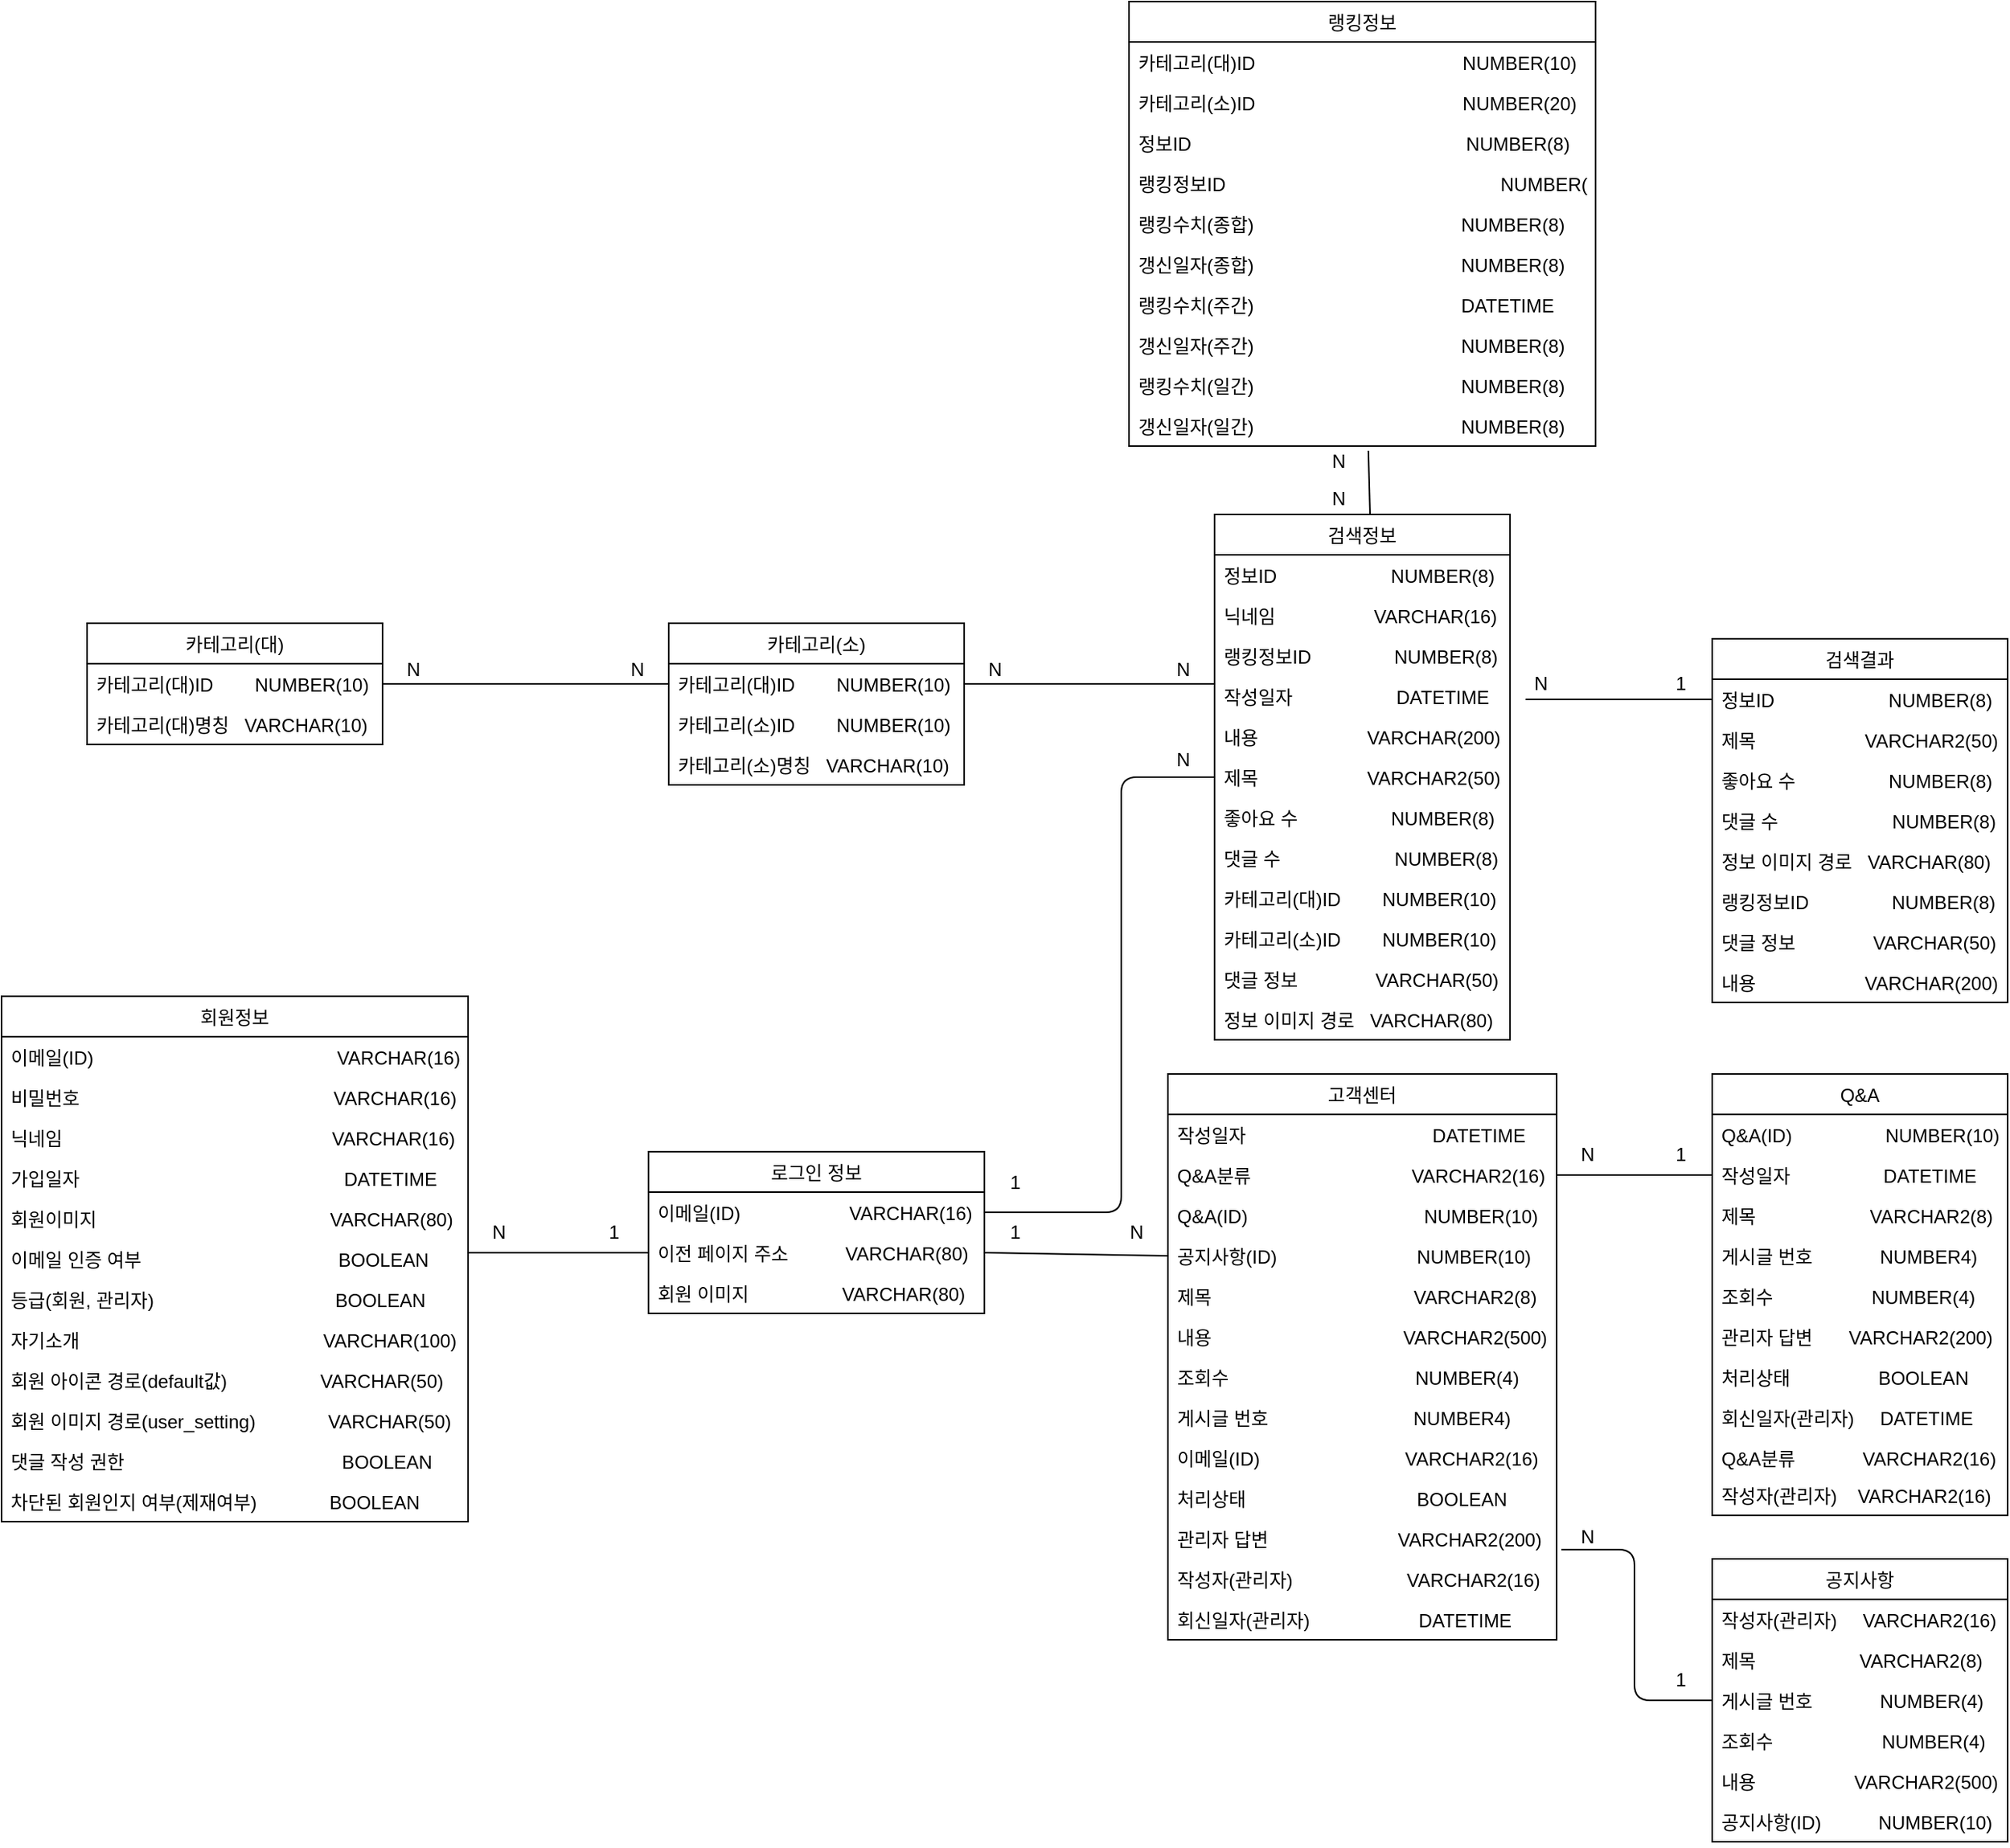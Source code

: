 <mxfile version="14.7.7" type="device"><diagram id="PQbK4DH7itgxqiXtp-dH" name="Page-1"><mxGraphModel dx="2031" dy="2475" grid="1" gridSize="10" guides="1" tooltips="1" connect="1" arrows="1" fold="1" page="1" pageScale="1" pageWidth="827" pageHeight="1169" math="0" shadow="0"><root><mxCell id="0"/><mxCell id="1" parent="0"/><mxCell id="UbPQYjX3_kifhTvQnDfC-2" value="검색정보" style="swimlane;fontStyle=0;childLayout=stackLayout;horizontal=1;startSize=26;horizontalStack=0;resizeParent=1;resizeParentMax=0;resizeLast=0;collapsible=1;marginBottom=0;" parent="1" vertex="1"><mxGeometry x="820" y="90" width="190" height="338" as="geometry"/></mxCell><mxCell id="UbPQYjX3_kifhTvQnDfC-3" value="정보ID                      NUMBER(8)" style="text;strokeColor=none;fillColor=none;align=left;verticalAlign=top;spacingLeft=4;spacingRight=4;overflow=hidden;rotatable=0;points=[[0,0.5],[1,0.5]];portConstraint=eastwest;" parent="UbPQYjX3_kifhTvQnDfC-2" vertex="1"><mxGeometry y="26" width="190" height="26" as="geometry"/></mxCell><mxCell id="UbPQYjX3_kifhTvQnDfC-4" value="닉네임                   VARCHAR(16)" style="text;strokeColor=none;fillColor=none;align=left;verticalAlign=top;spacingLeft=4;spacingRight=4;overflow=hidden;rotatable=0;points=[[0,0.5],[1,0.5]];portConstraint=eastwest;" parent="UbPQYjX3_kifhTvQnDfC-2" vertex="1"><mxGeometry y="52" width="190" height="26" as="geometry"/></mxCell><mxCell id="mpSEvf6EdbgNFFKLdsgd-91" value="랭킹정보ID                NUMBER(8)" style="text;strokeColor=none;fillColor=none;align=left;verticalAlign=top;spacingLeft=4;spacingRight=4;overflow=hidden;rotatable=0;points=[[0,0.5],[1,0.5]];portConstraint=eastwest;" vertex="1" parent="UbPQYjX3_kifhTvQnDfC-2"><mxGeometry y="78" width="190" height="26" as="geometry"/></mxCell><mxCell id="NgHC5cPxi4IWqnpb2yga-1" value="작성일자                    DATETIME" style="text;strokeColor=none;fillColor=none;align=left;verticalAlign=top;spacingLeft=4;spacingRight=4;overflow=hidden;rotatable=0;points=[[0,0.5],[1,0.5]];portConstraint=eastwest;" parent="UbPQYjX3_kifhTvQnDfC-2" vertex="1"><mxGeometry y="104" width="190" height="26" as="geometry"/></mxCell><mxCell id="UbPQYjX3_kifhTvQnDfC-5" value="내용                     VARCHAR(200)" style="text;strokeColor=none;fillColor=none;align=left;verticalAlign=top;spacingLeft=4;spacingRight=4;overflow=hidden;rotatable=0;points=[[0,0.5],[1,0.5]];portConstraint=eastwest;" parent="UbPQYjX3_kifhTvQnDfC-2" vertex="1"><mxGeometry y="130" width="190" height="26" as="geometry"/></mxCell><mxCell id="mpSEvf6EdbgNFFKLdsgd-64" value="제목                     VARCHAR2(50)" style="text;strokeColor=none;fillColor=none;align=left;verticalAlign=top;spacingLeft=4;spacingRight=4;overflow=hidden;rotatable=0;points=[[0,0.5],[1,0.5]];portConstraint=eastwest;" vertex="1" parent="UbPQYjX3_kifhTvQnDfC-2"><mxGeometry y="156" width="190" height="26" as="geometry"/></mxCell><mxCell id="NgHC5cPxi4IWqnpb2yga-3" value="좋아요 수                  NUMBER(8)" style="text;strokeColor=none;fillColor=none;align=left;verticalAlign=top;spacingLeft=4;spacingRight=4;overflow=hidden;rotatable=0;points=[[0,0.5],[1,0.5]];portConstraint=eastwest;" parent="UbPQYjX3_kifhTvQnDfC-2" vertex="1"><mxGeometry y="182" width="190" height="26" as="geometry"/></mxCell><mxCell id="NgHC5cPxi4IWqnpb2yga-6" value="댓글 수                      NUMBER(8)" style="text;strokeColor=none;fillColor=none;align=left;verticalAlign=top;spacingLeft=4;spacingRight=4;overflow=hidden;rotatable=0;points=[[0,0.5],[1,0.5]];portConstraint=eastwest;" parent="UbPQYjX3_kifhTvQnDfC-2" vertex="1"><mxGeometry y="208" width="190" height="26" as="geometry"/></mxCell><mxCell id="NgHC5cPxi4IWqnpb2yga-31" value="카테고리(대)ID        NUMBER(10)" style="text;strokeColor=none;fillColor=none;align=left;verticalAlign=top;spacingLeft=4;spacingRight=4;overflow=hidden;rotatable=0;points=[[0,0.5],[1,0.5]];portConstraint=eastwest;" parent="UbPQYjX3_kifhTvQnDfC-2" vertex="1"><mxGeometry y="234" width="190" height="26" as="geometry"/></mxCell><mxCell id="NgHC5cPxi4IWqnpb2yga-32" value="카테고리(소)ID        NUMBER(10)" style="text;strokeColor=none;fillColor=none;align=left;verticalAlign=top;spacingLeft=4;spacingRight=4;overflow=hidden;rotatable=0;points=[[0,0.5],[1,0.5]];portConstraint=eastwest;" parent="UbPQYjX3_kifhTvQnDfC-2" vertex="1"><mxGeometry y="260" width="190" height="26" as="geometry"/></mxCell><mxCell id="NgHC5cPxi4IWqnpb2yga-65" value="댓글 정보               VARCHAR(50)" style="text;strokeColor=none;fillColor=none;align=left;verticalAlign=top;spacingLeft=4;spacingRight=4;overflow=hidden;rotatable=0;points=[[0,0.5],[1,0.5]];portConstraint=eastwest;" parent="UbPQYjX3_kifhTvQnDfC-2" vertex="1"><mxGeometry y="286" width="190" height="26" as="geometry"/></mxCell><mxCell id="NgHC5cPxi4IWqnpb2yga-2" value="정보 이미지 경로   VARCHAR(80)" style="text;strokeColor=none;fillColor=none;align=left;verticalAlign=top;spacingLeft=4;spacingRight=4;overflow=hidden;rotatable=0;points=[[0,0.5],[1,0.5]];portConstraint=eastwest;" parent="UbPQYjX3_kifhTvQnDfC-2" vertex="1"><mxGeometry y="312" width="190" height="26" as="geometry"/></mxCell><mxCell id="UbPQYjX3_kifhTvQnDfC-6" value="회원정보" style="swimlane;fontStyle=0;childLayout=stackLayout;horizontal=1;startSize=26;horizontalStack=0;resizeParent=1;resizeParentMax=0;resizeLast=0;collapsible=1;marginBottom=0;" parent="1" vertex="1"><mxGeometry x="40" y="400" width="300" height="338" as="geometry"/></mxCell><mxCell id="UbPQYjX3_kifhTvQnDfC-7" value="이메일(ID)                                               VARCHAR(16)" style="text;strokeColor=none;fillColor=none;align=left;verticalAlign=top;spacingLeft=4;spacingRight=4;overflow=hidden;rotatable=0;points=[[0,0.5],[1,0.5]];portConstraint=eastwest;" parent="UbPQYjX3_kifhTvQnDfC-6" vertex="1"><mxGeometry y="26" width="300" height="26" as="geometry"/></mxCell><mxCell id="UbPQYjX3_kifhTvQnDfC-8" value="비밀번호                                                 VARCHAR(16)" style="text;strokeColor=none;fillColor=none;align=left;verticalAlign=top;spacingLeft=4;spacingRight=4;overflow=hidden;rotatable=0;points=[[0,0.5],[1,0.5]];portConstraint=eastwest;" parent="UbPQYjX3_kifhTvQnDfC-6" vertex="1"><mxGeometry y="52" width="300" height="26" as="geometry"/></mxCell><mxCell id="NgHC5cPxi4IWqnpb2yga-5" value="닉네임                                                    VARCHAR(16)" style="text;strokeColor=none;fillColor=none;align=left;verticalAlign=top;spacingLeft=4;spacingRight=4;overflow=hidden;rotatable=0;points=[[0,0.5],[1,0.5]];portConstraint=eastwest;" parent="UbPQYjX3_kifhTvQnDfC-6" vertex="1"><mxGeometry y="78" width="300" height="26" as="geometry"/></mxCell><mxCell id="UbPQYjX3_kifhTvQnDfC-9" value="가입일자                                                   DATETIME" style="text;strokeColor=none;fillColor=none;align=left;verticalAlign=top;spacingLeft=4;spacingRight=4;overflow=hidden;rotatable=0;points=[[0,0.5],[1,0.5]];portConstraint=eastwest;" parent="UbPQYjX3_kifhTvQnDfC-6" vertex="1"><mxGeometry y="104" width="300" height="26" as="geometry"/></mxCell><mxCell id="NgHC5cPxi4IWqnpb2yga-67" value="회원이미지                                             VARCHAR(80)" style="text;strokeColor=none;fillColor=none;align=left;verticalAlign=top;spacingLeft=4;spacingRight=4;overflow=hidden;rotatable=0;points=[[0,0.5],[1,0.5]];portConstraint=eastwest;" parent="UbPQYjX3_kifhTvQnDfC-6" vertex="1"><mxGeometry y="130" width="300" height="26" as="geometry"/></mxCell><mxCell id="UbPQYjX3_kifhTvQnDfC-15" value="이메일 인증 여부                                      BOOLEAN" style="text;strokeColor=none;fillColor=none;align=left;verticalAlign=top;spacingLeft=4;spacingRight=4;overflow=hidden;rotatable=0;points=[[0,0.5],[1,0.5]];portConstraint=eastwest;" parent="UbPQYjX3_kifhTvQnDfC-6" vertex="1"><mxGeometry y="156" width="300" height="26" as="geometry"/></mxCell><mxCell id="UbPQYjX3_kifhTvQnDfC-16" value="등급(회원, 관리자)                                   BOOLEAN" style="text;strokeColor=none;fillColor=none;align=left;verticalAlign=top;spacingLeft=4;spacingRight=4;overflow=hidden;rotatable=0;points=[[0,0.5],[1,0.5]];portConstraint=eastwest;" parent="UbPQYjX3_kifhTvQnDfC-6" vertex="1"><mxGeometry y="182" width="300" height="26" as="geometry"/></mxCell><mxCell id="UbPQYjX3_kifhTvQnDfC-17" value="자기소개                                               VARCHAR(100)" style="text;strokeColor=none;fillColor=none;align=left;verticalAlign=top;spacingLeft=4;spacingRight=4;overflow=hidden;rotatable=0;points=[[0,0.5],[1,0.5]];portConstraint=eastwest;" parent="UbPQYjX3_kifhTvQnDfC-6" vertex="1"><mxGeometry y="208" width="300" height="26" as="geometry"/></mxCell><mxCell id="UbPQYjX3_kifhTvQnDfC-18" value="회원 아이콘 경로(default값)                  VARCHAR(50)" style="text;strokeColor=none;fillColor=none;align=left;verticalAlign=top;spacingLeft=4;spacingRight=4;overflow=hidden;rotatable=0;points=[[0,0.5],[1,0.5]];portConstraint=eastwest;" parent="UbPQYjX3_kifhTvQnDfC-6" vertex="1"><mxGeometry y="234" width="300" height="26" as="geometry"/></mxCell><mxCell id="UbPQYjX3_kifhTvQnDfC-19" value="회원 이미지 경로(user_setting)              VARCHAR(50)" style="text;strokeColor=none;fillColor=none;align=left;verticalAlign=top;spacingLeft=4;spacingRight=4;overflow=hidden;rotatable=0;points=[[0,0.5],[1,0.5]];portConstraint=eastwest;" parent="UbPQYjX3_kifhTvQnDfC-6" vertex="1"><mxGeometry y="260" width="300" height="26" as="geometry"/></mxCell><mxCell id="UbPQYjX3_kifhTvQnDfC-20" value="댓글 작성 권한                                          BOOLEAN" style="text;strokeColor=none;fillColor=none;align=left;verticalAlign=top;spacingLeft=4;spacingRight=4;overflow=hidden;rotatable=0;points=[[0,0.5],[1,0.5]];portConstraint=eastwest;" parent="UbPQYjX3_kifhTvQnDfC-6" vertex="1"><mxGeometry y="286" width="300" height="26" as="geometry"/></mxCell><mxCell id="UbPQYjX3_kifhTvQnDfC-14" value="차단된 회원인지 여부(제재여부)              BOOLEAN" style="text;strokeColor=none;fillColor=none;align=left;verticalAlign=top;spacingLeft=4;spacingRight=4;overflow=hidden;rotatable=0;points=[[0,0.5],[1,0.5]];portConstraint=eastwest;" parent="UbPQYjX3_kifhTvQnDfC-6" vertex="1"><mxGeometry y="312" width="300" height="26" as="geometry"/></mxCell><mxCell id="NgHC5cPxi4IWqnpb2yga-7" value="로그인 정보" style="swimlane;fontStyle=0;childLayout=stackLayout;horizontal=1;startSize=26;horizontalStack=0;resizeParent=1;resizeParentMax=0;resizeLast=0;collapsible=1;marginBottom=0;" parent="1" vertex="1"><mxGeometry x="456" y="500" width="216" height="104" as="geometry"/></mxCell><mxCell id="NgHC5cPxi4IWqnpb2yga-8" value="이메일(ID)                     VARCHAR(16)" style="text;strokeColor=none;fillColor=none;align=left;verticalAlign=top;spacingLeft=4;spacingRight=4;overflow=hidden;rotatable=0;points=[[0,0.5],[1,0.5]];portConstraint=eastwest;" parent="NgHC5cPxi4IWqnpb2yga-7" vertex="1"><mxGeometry y="26" width="216" height="26" as="geometry"/></mxCell><mxCell id="NgHC5cPxi4IWqnpb2yga-66" value="이전 페이지 주소           VARCHAR(80)" style="text;strokeColor=none;fillColor=none;align=left;verticalAlign=top;spacingLeft=4;spacingRight=4;overflow=hidden;rotatable=0;points=[[0,0.5],[1,0.5]];portConstraint=eastwest;" parent="NgHC5cPxi4IWqnpb2yga-7" vertex="1"><mxGeometry y="52" width="216" height="26" as="geometry"/></mxCell><mxCell id="NgHC5cPxi4IWqnpb2yga-18" value="회원 이미지                  VARCHAR(80)" style="text;strokeColor=none;fillColor=none;align=left;verticalAlign=top;spacingLeft=4;spacingRight=4;overflow=hidden;rotatable=0;points=[[0,0.5],[1,0.5]];portConstraint=eastwest;" parent="NgHC5cPxi4IWqnpb2yga-7" vertex="1"><mxGeometry y="78" width="216" height="26" as="geometry"/></mxCell><mxCell id="NgHC5cPxi4IWqnpb2yga-19" value="고객센터" style="swimlane;fontStyle=0;childLayout=stackLayout;horizontal=1;startSize=26;horizontalStack=0;resizeParent=1;resizeParentMax=0;resizeLast=0;collapsible=1;marginBottom=0;" parent="1" vertex="1"><mxGeometry x="790" y="450" width="250" height="364" as="geometry"/></mxCell><mxCell id="NgHC5cPxi4IWqnpb2yga-20" value="작성일자                                    DATETIME" style="text;strokeColor=none;fillColor=none;align=left;verticalAlign=top;spacingLeft=4;spacingRight=4;overflow=hidden;rotatable=0;points=[[0,0.5],[1,0.5]];portConstraint=eastwest;" parent="NgHC5cPxi4IWqnpb2yga-19" vertex="1"><mxGeometry y="26" width="250" height="26" as="geometry"/></mxCell><mxCell id="mpSEvf6EdbgNFFKLdsgd-1" value="Q&amp;A분류                               VARCHAR2(16)" style="text;strokeColor=none;fillColor=none;align=left;verticalAlign=top;spacingLeft=4;spacingRight=4;overflow=hidden;rotatable=0;points=[[0,0.5],[1,0.5]];portConstraint=eastwest;" vertex="1" parent="NgHC5cPxi4IWqnpb2yga-19"><mxGeometry y="52" width="250" height="26" as="geometry"/></mxCell><mxCell id="mpSEvf6EdbgNFFKLdsgd-71" value="Q&amp;A(ID)                                  NUMBER(10)" style="text;strokeColor=none;fillColor=none;align=left;verticalAlign=top;spacingLeft=4;spacingRight=4;overflow=hidden;rotatable=0;points=[[0,0.5],[1,0.5]];portConstraint=eastwest;" vertex="1" parent="NgHC5cPxi4IWqnpb2yga-19"><mxGeometry y="78" width="250" height="26" as="geometry"/></mxCell><mxCell id="mpSEvf6EdbgNFFKLdsgd-72" value="공지사항(ID)                           NUMBER(10)" style="text;strokeColor=none;fillColor=none;align=left;verticalAlign=top;spacingLeft=4;spacingRight=4;overflow=hidden;rotatable=0;points=[[0,0.5],[1,0.5]];portConstraint=eastwest;" vertex="1" parent="NgHC5cPxi4IWqnpb2yga-19"><mxGeometry y="104" width="250" height="26" as="geometry"/></mxCell><mxCell id="mpSEvf6EdbgNFFKLdsgd-3" value="제목                                       VARCHAR2(8)" style="text;strokeColor=none;fillColor=none;align=left;verticalAlign=top;spacingLeft=4;spacingRight=4;overflow=hidden;rotatable=0;points=[[0,0.5],[1,0.5]];portConstraint=eastwest;" vertex="1" parent="NgHC5cPxi4IWqnpb2yga-19"><mxGeometry y="130" width="250" height="26" as="geometry"/></mxCell><mxCell id="mpSEvf6EdbgNFFKLdsgd-4" value="내용                                     VARCHAR2(500)" style="text;strokeColor=none;fillColor=none;align=left;verticalAlign=top;spacingLeft=4;spacingRight=4;overflow=hidden;rotatable=0;points=[[0,0.5],[1,0.5]];portConstraint=eastwest;" vertex="1" parent="NgHC5cPxi4IWqnpb2yga-19"><mxGeometry y="156" width="250" height="26" as="geometry"/></mxCell><mxCell id="mpSEvf6EdbgNFFKLdsgd-2" value="조회수                                    NUMBER(4)" style="text;strokeColor=none;fillColor=none;align=left;verticalAlign=top;spacingLeft=4;spacingRight=4;overflow=hidden;rotatable=0;points=[[0,0.5],[1,0.5]];portConstraint=eastwest;" vertex="1" parent="NgHC5cPxi4IWqnpb2yga-19"><mxGeometry y="182" width="250" height="26" as="geometry"/></mxCell><mxCell id="mpSEvf6EdbgNFFKLdsgd-5" value="게시글 번호                            NUMBER4)" style="text;strokeColor=none;fillColor=none;align=left;verticalAlign=top;spacingLeft=4;spacingRight=4;overflow=hidden;rotatable=0;points=[[0,0.5],[1,0.5]];portConstraint=eastwest;" vertex="1" parent="NgHC5cPxi4IWqnpb2yga-19"><mxGeometry y="208" width="250" height="26" as="geometry"/></mxCell><mxCell id="mpSEvf6EdbgNFFKLdsgd-7" value="이메일(ID)                            VARCHAR2(16)" style="text;strokeColor=none;fillColor=none;align=left;verticalAlign=top;spacingLeft=4;spacingRight=4;overflow=hidden;rotatable=0;points=[[0,0.5],[1,0.5]];portConstraint=eastwest;" vertex="1" parent="NgHC5cPxi4IWqnpb2yga-19"><mxGeometry y="234" width="250" height="26" as="geometry"/></mxCell><mxCell id="mpSEvf6EdbgNFFKLdsgd-6" value="처리상태                                 BOOLEAN" style="text;strokeColor=none;fillColor=none;align=left;verticalAlign=top;spacingLeft=4;spacingRight=4;overflow=hidden;rotatable=0;points=[[0,0.5],[1,0.5]];portConstraint=eastwest;" vertex="1" parent="NgHC5cPxi4IWqnpb2yga-19"><mxGeometry y="260" width="250" height="26" as="geometry"/></mxCell><mxCell id="mpSEvf6EdbgNFFKLdsgd-8" value="관리자 답변                         VARCHAR2(200)" style="text;strokeColor=none;fillColor=none;align=left;verticalAlign=top;spacingLeft=4;spacingRight=4;overflow=hidden;rotatable=0;points=[[0,0.5],[1,0.5]];portConstraint=eastwest;" vertex="1" parent="NgHC5cPxi4IWqnpb2yga-19"><mxGeometry y="286" width="250" height="26" as="geometry"/></mxCell><mxCell id="mpSEvf6EdbgNFFKLdsgd-9" value="작성자(관리자)                      VARCHAR2(16)" style="text;strokeColor=none;fillColor=none;align=left;verticalAlign=top;spacingLeft=4;spacingRight=4;overflow=hidden;rotatable=0;points=[[0,0.5],[1,0.5]];portConstraint=eastwest;" vertex="1" parent="NgHC5cPxi4IWqnpb2yga-19"><mxGeometry y="312" width="250" height="26" as="geometry"/></mxCell><mxCell id="mpSEvf6EdbgNFFKLdsgd-10" value="회신일자(관리자)                     DATETIME" style="text;strokeColor=none;fillColor=none;align=left;verticalAlign=top;spacingLeft=4;spacingRight=4;overflow=hidden;rotatable=0;points=[[0,0.5],[1,0.5]];portConstraint=eastwest;" vertex="1" parent="NgHC5cPxi4IWqnpb2yga-19"><mxGeometry y="338" width="250" height="26" as="geometry"/></mxCell><mxCell id="NgHC5cPxi4IWqnpb2yga-33" value="카테고리(대)" style="swimlane;fontStyle=0;childLayout=stackLayout;horizontal=1;startSize=26;horizontalStack=0;resizeParent=1;resizeParentMax=0;resizeLast=0;collapsible=1;marginBottom=0;" parent="1" vertex="1"><mxGeometry x="95" y="160" width="190" height="78" as="geometry"/></mxCell><mxCell id="NgHC5cPxi4IWqnpb2yga-34" value="카테고리(대)ID        NUMBER(10)" style="text;strokeColor=none;fillColor=none;align=left;verticalAlign=top;spacingLeft=4;spacingRight=4;overflow=hidden;rotatable=0;points=[[0,0.5],[1,0.5]];portConstraint=eastwest;" parent="NgHC5cPxi4IWqnpb2yga-33" vertex="1"><mxGeometry y="26" width="190" height="26" as="geometry"/></mxCell><mxCell id="NgHC5cPxi4IWqnpb2yga-37" value="카테고리(대)명칭   VARCHAR(10)" style="text;strokeColor=none;fillColor=none;align=left;verticalAlign=top;spacingLeft=4;spacingRight=4;overflow=hidden;rotatable=0;points=[[0,0.5],[1,0.5]];portConstraint=eastwest;" parent="NgHC5cPxi4IWqnpb2yga-33" vertex="1"><mxGeometry y="52" width="190" height="26" as="geometry"/></mxCell><mxCell id="NgHC5cPxi4IWqnpb2yga-43" value="카테고리(소)" style="swimlane;fontStyle=0;childLayout=stackLayout;horizontal=1;startSize=26;horizontalStack=0;resizeParent=1;resizeParentMax=0;resizeLast=0;collapsible=1;marginBottom=0;" parent="1" vertex="1"><mxGeometry x="469" y="160" width="190" height="104" as="geometry"/></mxCell><mxCell id="NgHC5cPxi4IWqnpb2yga-44" value="카테고리(대)ID        NUMBER(10)" style="text;strokeColor=none;fillColor=none;align=left;verticalAlign=top;spacingLeft=4;spacingRight=4;overflow=hidden;rotatable=0;points=[[0,0.5],[1,0.5]];portConstraint=eastwest;" parent="NgHC5cPxi4IWqnpb2yga-43" vertex="1"><mxGeometry y="26" width="190" height="26" as="geometry"/></mxCell><mxCell id="NgHC5cPxi4IWqnpb2yga-45" value="카테고리(소)ID        NUMBER(10)" style="text;strokeColor=none;fillColor=none;align=left;verticalAlign=top;spacingLeft=4;spacingRight=4;overflow=hidden;rotatable=0;points=[[0,0.5],[1,0.5]];portConstraint=eastwest;" parent="NgHC5cPxi4IWqnpb2yga-43" vertex="1"><mxGeometry y="52" width="190" height="26" as="geometry"/></mxCell><mxCell id="NgHC5cPxi4IWqnpb2yga-46" value="카테고리(소)명칭   VARCHAR(10)" style="text;strokeColor=none;fillColor=none;align=left;verticalAlign=top;spacingLeft=4;spacingRight=4;overflow=hidden;rotatable=0;points=[[0,0.5],[1,0.5]];portConstraint=eastwest;" parent="NgHC5cPxi4IWqnpb2yga-43" vertex="1"><mxGeometry y="78" width="190" height="26" as="geometry"/></mxCell><mxCell id="NgHC5cPxi4IWqnpb2yga-53" value="랭킹정보" style="swimlane;fontStyle=0;childLayout=stackLayout;horizontal=1;startSize=26;horizontalStack=0;resizeParent=1;resizeParentMax=0;resizeLast=0;collapsible=1;marginBottom=0;" parent="1" vertex="1"><mxGeometry x="765" y="-240" width="300" height="286" as="geometry"/></mxCell><mxCell id="NgHC5cPxi4IWqnpb2yga-54" value="카테고리(대)ID                                        NUMBER(10)" style="text;strokeColor=none;fillColor=none;align=left;verticalAlign=top;spacingLeft=4;spacingRight=4;overflow=hidden;rotatable=0;points=[[0,0.5],[1,0.5]];portConstraint=eastwest;" parent="NgHC5cPxi4IWqnpb2yga-53" vertex="1"><mxGeometry y="26" width="300" height="26" as="geometry"/></mxCell><mxCell id="NgHC5cPxi4IWqnpb2yga-55" value="카테고리(소)ID                                        NUMBER(20)" style="text;strokeColor=none;fillColor=none;align=left;verticalAlign=top;spacingLeft=4;spacingRight=4;overflow=hidden;rotatable=0;points=[[0,0.5],[1,0.5]];portConstraint=eastwest;" parent="NgHC5cPxi4IWqnpb2yga-53" vertex="1"><mxGeometry y="52" width="300" height="26" as="geometry"/></mxCell><mxCell id="NgHC5cPxi4IWqnpb2yga-68" value="정보ID                                                     NUMBER(8)" style="text;strokeColor=none;fillColor=none;align=left;verticalAlign=top;spacingLeft=4;spacingRight=4;overflow=hidden;rotatable=0;points=[[0,0.5],[1,0.5]];portConstraint=eastwest;" parent="NgHC5cPxi4IWqnpb2yga-53" vertex="1"><mxGeometry y="78" width="300" height="26" as="geometry"/></mxCell><mxCell id="mpSEvf6EdbgNFFKLdsgd-90" value="랭킹정보ID                                                     NUMBER(8)" style="text;strokeColor=none;fillColor=none;align=left;verticalAlign=top;spacingLeft=4;spacingRight=4;overflow=hidden;rotatable=0;points=[[0,0.5],[1,0.5]];portConstraint=eastwest;" vertex="1" parent="NgHC5cPxi4IWqnpb2yga-53"><mxGeometry y="104" width="300" height="26" as="geometry"/></mxCell><mxCell id="NgHC5cPxi4IWqnpb2yga-69" value="랭킹수치(종합)                                        NUMBER(8)" style="text;strokeColor=none;fillColor=none;align=left;verticalAlign=top;spacingLeft=4;spacingRight=4;overflow=hidden;rotatable=0;points=[[0,0.5],[1,0.5]];portConstraint=eastwest;" parent="NgHC5cPxi4IWqnpb2yga-53" vertex="1"><mxGeometry y="130" width="300" height="26" as="geometry"/></mxCell><mxCell id="NgHC5cPxi4IWqnpb2yga-70" value="갱신일자(종합)                                        NUMBER(8)" style="text;strokeColor=none;fillColor=none;align=left;verticalAlign=top;spacingLeft=4;spacingRight=4;overflow=hidden;rotatable=0;points=[[0,0.5],[1,0.5]];portConstraint=eastwest;" parent="NgHC5cPxi4IWqnpb2yga-53" vertex="1"><mxGeometry y="156" width="300" height="26" as="geometry"/></mxCell><mxCell id="NgHC5cPxi4IWqnpb2yga-71" value="랭킹수치(주간)                                        DATETIME" style="text;strokeColor=none;fillColor=none;align=left;verticalAlign=top;spacingLeft=4;spacingRight=4;overflow=hidden;rotatable=0;points=[[0,0.5],[1,0.5]];portConstraint=eastwest;" parent="NgHC5cPxi4IWqnpb2yga-53" vertex="1"><mxGeometry y="182" width="300" height="26" as="geometry"/></mxCell><mxCell id="NgHC5cPxi4IWqnpb2yga-72" value="갱신일자(주간)                                        NUMBER(8)" style="text;strokeColor=none;fillColor=none;align=left;verticalAlign=top;spacingLeft=4;spacingRight=4;overflow=hidden;rotatable=0;points=[[0,0.5],[1,0.5]];portConstraint=eastwest;" parent="NgHC5cPxi4IWqnpb2yga-53" vertex="1"><mxGeometry y="208" width="300" height="26" as="geometry"/></mxCell><mxCell id="NgHC5cPxi4IWqnpb2yga-73" value="랭킹수치(일간)                                        NUMBER(8)" style="text;strokeColor=none;fillColor=none;align=left;verticalAlign=top;spacingLeft=4;spacingRight=4;overflow=hidden;rotatable=0;points=[[0,0.5],[1,0.5]];portConstraint=eastwest;" parent="NgHC5cPxi4IWqnpb2yga-53" vertex="1"><mxGeometry y="234" width="300" height="26" as="geometry"/></mxCell><mxCell id="NgHC5cPxi4IWqnpb2yga-56" value="갱신일자(일간)                                        NUMBER(8)" style="text;strokeColor=none;fillColor=none;align=left;verticalAlign=top;spacingLeft=4;spacingRight=4;overflow=hidden;rotatable=0;points=[[0,0.5],[1,0.5]];portConstraint=eastwest;" parent="NgHC5cPxi4IWqnpb2yga-53" vertex="1"><mxGeometry y="260" width="300" height="26" as="geometry"/></mxCell><mxCell id="mpSEvf6EdbgNFFKLdsgd-21" value="" style="endArrow=none;html=1;entryX=0;entryY=0.5;entryDx=0;entryDy=0;" edge="1" parent="1" target="NgHC5cPxi4IWqnpb2yga-66"><mxGeometry width="50" height="50" relative="1" as="geometry"><mxPoint x="340" y="565" as="sourcePoint"/><mxPoint x="890" y="510" as="targetPoint"/></mxGeometry></mxCell><mxCell id="mpSEvf6EdbgNFFKLdsgd-22" value="N" style="text;html=1;strokeColor=none;fillColor=none;align=center;verticalAlign=middle;whiteSpace=wrap;rounded=0;" vertex="1" parent="1"><mxGeometry x="340" y="542" width="40" height="20" as="geometry"/></mxCell><mxCell id="mpSEvf6EdbgNFFKLdsgd-23" value="1" style="text;html=1;strokeColor=none;fillColor=none;align=center;verticalAlign=middle;whiteSpace=wrap;rounded=0;" vertex="1" parent="1"><mxGeometry x="414" y="542" width="40" height="20" as="geometry"/></mxCell><mxCell id="mpSEvf6EdbgNFFKLdsgd-24" value="" style="endArrow=none;html=1;entryX=0;entryY=0.5;entryDx=0;entryDy=0;exitX=1;exitY=0.5;exitDx=0;exitDy=0;" edge="1" parent="1" source="NgHC5cPxi4IWqnpb2yga-66" target="mpSEvf6EdbgNFFKLdsgd-72"><mxGeometry width="50" height="50" relative="1" as="geometry"><mxPoint x="350" y="575.0" as="sourcePoint"/><mxPoint x="466" y="575.0" as="targetPoint"/></mxGeometry></mxCell><mxCell id="mpSEvf6EdbgNFFKLdsgd-25" value="1" style="text;html=1;strokeColor=none;fillColor=none;align=center;verticalAlign=middle;whiteSpace=wrap;rounded=0;" vertex="1" parent="1"><mxGeometry x="672" y="542" width="40" height="20" as="geometry"/></mxCell><mxCell id="mpSEvf6EdbgNFFKLdsgd-26" value="N" style="text;html=1;strokeColor=none;fillColor=none;align=center;verticalAlign=middle;whiteSpace=wrap;rounded=0;" vertex="1" parent="1"><mxGeometry x="750" y="542" width="40" height="20" as="geometry"/></mxCell><mxCell id="mpSEvf6EdbgNFFKLdsgd-27" value="" style="endArrow=none;html=1;exitX=1;exitY=0.5;exitDx=0;exitDy=0;entryX=0;entryY=0.5;entryDx=0;entryDy=0;" edge="1" parent="1" source="NgHC5cPxi4IWqnpb2yga-8" target="mpSEvf6EdbgNFFKLdsgd-64"><mxGeometry width="50" height="50" relative="1" as="geometry"><mxPoint x="840" y="560" as="sourcePoint"/><mxPoint x="890" y="510" as="targetPoint"/><Array as="points"><mxPoint x="760" y="539"/><mxPoint x="760" y="259"/></Array></mxGeometry></mxCell><mxCell id="mpSEvf6EdbgNFFKLdsgd-28" value="1" style="text;html=1;strokeColor=none;fillColor=none;align=center;verticalAlign=middle;whiteSpace=wrap;rounded=0;" vertex="1" parent="1"><mxGeometry x="672" y="510" width="40" height="20" as="geometry"/></mxCell><mxCell id="mpSEvf6EdbgNFFKLdsgd-29" value="N" style="text;html=1;strokeColor=none;fillColor=none;align=center;verticalAlign=middle;whiteSpace=wrap;rounded=0;" vertex="1" parent="1"><mxGeometry x="780" y="238" width="40" height="20" as="geometry"/></mxCell><mxCell id="mpSEvf6EdbgNFFKLdsgd-30" value="" style="endArrow=none;html=1;entryX=0;entryY=0.5;entryDx=0;entryDy=0;exitX=1;exitY=0.5;exitDx=0;exitDy=0;" edge="1" parent="1" source="NgHC5cPxi4IWqnpb2yga-34" target="NgHC5cPxi4IWqnpb2yga-44"><mxGeometry width="50" height="50" relative="1" as="geometry"><mxPoint x="350" y="575.0" as="sourcePoint"/><mxPoint x="466" y="575.0" as="targetPoint"/></mxGeometry></mxCell><mxCell id="mpSEvf6EdbgNFFKLdsgd-31" value="" style="endArrow=none;html=1;exitX=1;exitY=0.5;exitDx=0;exitDy=0;" edge="1" parent="1" source="NgHC5cPxi4IWqnpb2yga-44"><mxGeometry width="50" height="50" relative="1" as="geometry"><mxPoint x="295" y="209.0" as="sourcePoint"/><mxPoint x="820" y="199" as="targetPoint"/></mxGeometry></mxCell><mxCell id="mpSEvf6EdbgNFFKLdsgd-32" value="N" style="text;html=1;strokeColor=none;fillColor=none;align=center;verticalAlign=middle;whiteSpace=wrap;rounded=0;" vertex="1" parent="1"><mxGeometry x="285" y="180" width="40" height="20" as="geometry"/></mxCell><mxCell id="mpSEvf6EdbgNFFKLdsgd-33" value="N" style="text;html=1;strokeColor=none;fillColor=none;align=center;verticalAlign=middle;whiteSpace=wrap;rounded=0;" vertex="1" parent="1"><mxGeometry x="429" y="180" width="40" height="20" as="geometry"/></mxCell><mxCell id="mpSEvf6EdbgNFFKLdsgd-34" value="N" style="text;html=1;strokeColor=none;fillColor=none;align=center;verticalAlign=middle;whiteSpace=wrap;rounded=0;" vertex="1" parent="1"><mxGeometry x="659" y="180" width="40" height="20" as="geometry"/></mxCell><mxCell id="mpSEvf6EdbgNFFKLdsgd-35" value="N" style="text;html=1;strokeColor=none;fillColor=none;align=center;verticalAlign=middle;whiteSpace=wrap;rounded=0;" vertex="1" parent="1"><mxGeometry x="780" y="180" width="40" height="20" as="geometry"/></mxCell><mxCell id="mpSEvf6EdbgNFFKLdsgd-39" value="" style="endArrow=none;html=1;entryX=0.513;entryY=1.115;entryDx=0;entryDy=0;entryPerimeter=0;exitX=1;exitY=1;exitDx=0;exitDy=0;" edge="1" parent="1" source="mpSEvf6EdbgNFFKLdsgd-41" target="NgHC5cPxi4IWqnpb2yga-56"><mxGeometry width="50" height="50" relative="1" as="geometry"><mxPoint x="940" y="260" as="sourcePoint"/><mxPoint x="990" y="210" as="targetPoint"/></mxGeometry></mxCell><mxCell id="mpSEvf6EdbgNFFKLdsgd-40" value="N" style="text;html=1;strokeColor=none;fillColor=none;align=center;verticalAlign=middle;whiteSpace=wrap;rounded=0;" vertex="1" parent="1"><mxGeometry x="880" y="46" width="40" height="20" as="geometry"/></mxCell><mxCell id="mpSEvf6EdbgNFFKLdsgd-41" value="N" style="text;html=1;strokeColor=none;fillColor=none;align=center;verticalAlign=middle;whiteSpace=wrap;rounded=0;" vertex="1" parent="1"><mxGeometry x="880" y="70" width="40" height="20" as="geometry"/></mxCell><mxCell id="mpSEvf6EdbgNFFKLdsgd-42" value="Q&amp;A" style="swimlane;fontStyle=0;childLayout=stackLayout;horizontal=1;startSize=26;horizontalStack=0;resizeParent=1;resizeParentMax=0;resizeLast=0;collapsible=1;marginBottom=0;" vertex="1" parent="1"><mxGeometry x="1140" y="450" width="190" height="284" as="geometry"/></mxCell><mxCell id="mpSEvf6EdbgNFFKLdsgd-73" value="Q&amp;A(ID)                  NUMBER(10)" style="text;strokeColor=none;fillColor=none;align=left;verticalAlign=top;spacingLeft=4;spacingRight=4;overflow=hidden;rotatable=0;points=[[0,0.5],[1,0.5]];portConstraint=eastwest;" vertex="1" parent="mpSEvf6EdbgNFFKLdsgd-42"><mxGeometry y="26" width="190" height="26" as="geometry"/></mxCell><mxCell id="mpSEvf6EdbgNFFKLdsgd-76" value="작성일자                  DATETIME" style="text;strokeColor=none;fillColor=none;align=left;verticalAlign=top;spacingLeft=4;spacingRight=4;overflow=hidden;rotatable=0;points=[[0,0.5],[1,0.5]];portConstraint=eastwest;" vertex="1" parent="mpSEvf6EdbgNFFKLdsgd-42"><mxGeometry y="52" width="190" height="26" as="geometry"/></mxCell><mxCell id="mpSEvf6EdbgNFFKLdsgd-77" value="제목                      VARCHAR2(8)" style="text;strokeColor=none;fillColor=none;align=left;verticalAlign=top;spacingLeft=4;spacingRight=4;overflow=hidden;rotatable=0;points=[[0,0.5],[1,0.5]];portConstraint=eastwest;" vertex="1" parent="mpSEvf6EdbgNFFKLdsgd-42"><mxGeometry y="78" width="190" height="26" as="geometry"/></mxCell><mxCell id="mpSEvf6EdbgNFFKLdsgd-78" value="게시글 번호             NUMBER4)" style="text;strokeColor=none;fillColor=none;align=left;verticalAlign=top;spacingLeft=4;spacingRight=4;overflow=hidden;rotatable=0;points=[[0,0.5],[1,0.5]];portConstraint=eastwest;" vertex="1" parent="mpSEvf6EdbgNFFKLdsgd-42"><mxGeometry y="104" width="190" height="26" as="geometry"/></mxCell><mxCell id="mpSEvf6EdbgNFFKLdsgd-79" value="조회수                   NUMBER(4)" style="text;strokeColor=none;fillColor=none;align=left;verticalAlign=top;spacingLeft=4;spacingRight=4;overflow=hidden;rotatable=0;points=[[0,0.5],[1,0.5]];portConstraint=eastwest;" vertex="1" parent="mpSEvf6EdbgNFFKLdsgd-42"><mxGeometry y="130" width="190" height="26" as="geometry"/></mxCell><mxCell id="mpSEvf6EdbgNFFKLdsgd-81" value="관리자 답변       VARCHAR2(200)" style="text;strokeColor=none;fillColor=none;align=left;verticalAlign=top;spacingLeft=4;spacingRight=4;overflow=hidden;rotatable=0;points=[[0,0.5],[1,0.5]];portConstraint=eastwest;" vertex="1" parent="mpSEvf6EdbgNFFKLdsgd-42"><mxGeometry y="156" width="190" height="26" as="geometry"/></mxCell><mxCell id="mpSEvf6EdbgNFFKLdsgd-80" value="처리상태                 BOOLEAN" style="text;strokeColor=none;fillColor=none;align=left;verticalAlign=top;spacingLeft=4;spacingRight=4;overflow=hidden;rotatable=0;points=[[0,0.5],[1,0.5]];portConstraint=eastwest;" vertex="1" parent="mpSEvf6EdbgNFFKLdsgd-42"><mxGeometry y="182" width="190" height="26" as="geometry"/></mxCell><mxCell id="mpSEvf6EdbgNFFKLdsgd-82" value="회신일자(관리자)     DATETIME" style="text;strokeColor=none;fillColor=none;align=left;verticalAlign=top;spacingLeft=4;spacingRight=4;overflow=hidden;rotatable=0;points=[[0,0.5],[1,0.5]];portConstraint=eastwest;" vertex="1" parent="mpSEvf6EdbgNFFKLdsgd-42"><mxGeometry y="208" width="190" height="26" as="geometry"/></mxCell><mxCell id="mpSEvf6EdbgNFFKLdsgd-74" value="Q&amp;A분류             VARCHAR2(16)" style="text;strokeColor=none;fillColor=none;align=left;verticalAlign=top;spacingLeft=4;spacingRight=4;overflow=hidden;rotatable=0;points=[[0,0.5],[1,0.5]];portConstraint=eastwest;" vertex="1" parent="mpSEvf6EdbgNFFKLdsgd-42"><mxGeometry y="234" width="190" height="24" as="geometry"/></mxCell><mxCell id="mpSEvf6EdbgNFFKLdsgd-83" value="작성자(관리자)    VARCHAR2(16)" style="text;strokeColor=none;fillColor=none;align=left;verticalAlign=top;spacingLeft=4;spacingRight=4;overflow=hidden;rotatable=0;points=[[0,0.5],[1,0.5]];portConstraint=eastwest;" vertex="1" parent="mpSEvf6EdbgNFFKLdsgd-42"><mxGeometry y="258" width="190" height="26" as="geometry"/></mxCell><mxCell id="mpSEvf6EdbgNFFKLdsgd-46" value="공지사항" style="swimlane;fontStyle=0;childLayout=stackLayout;horizontal=1;startSize=26;horizontalStack=0;resizeParent=1;resizeParentMax=0;resizeLast=0;collapsible=1;marginBottom=0;" vertex="1" parent="1"><mxGeometry x="1140" y="762" width="190" height="182" as="geometry"/></mxCell><mxCell id="mpSEvf6EdbgNFFKLdsgd-84" value="작성자(관리자)     VARCHAR2(16)" style="text;strokeColor=none;fillColor=none;align=left;verticalAlign=top;spacingLeft=4;spacingRight=4;overflow=hidden;rotatable=0;points=[[0,0.5],[1,0.5]];portConstraint=eastwest;" vertex="1" parent="mpSEvf6EdbgNFFKLdsgd-46"><mxGeometry y="26" width="190" height="26" as="geometry"/></mxCell><mxCell id="mpSEvf6EdbgNFFKLdsgd-85" value="제목                    VARCHAR2(8)" style="text;strokeColor=none;fillColor=none;align=left;verticalAlign=top;spacingLeft=4;spacingRight=4;overflow=hidden;rotatable=0;points=[[0,0.5],[1,0.5]];portConstraint=eastwest;" vertex="1" parent="mpSEvf6EdbgNFFKLdsgd-46"><mxGeometry y="52" width="190" height="26" as="geometry"/></mxCell><mxCell id="mpSEvf6EdbgNFFKLdsgd-88" value="게시글 번호             NUMBER(4)" style="text;strokeColor=none;fillColor=none;align=left;verticalAlign=top;spacingLeft=4;spacingRight=4;overflow=hidden;rotatable=0;points=[[0,0.5],[1,0.5]];portConstraint=eastwest;" vertex="1" parent="mpSEvf6EdbgNFFKLdsgd-46"><mxGeometry y="78" width="190" height="26" as="geometry"/></mxCell><mxCell id="mpSEvf6EdbgNFFKLdsgd-87" value="조회수                     NUMBER(4)" style="text;strokeColor=none;fillColor=none;align=left;verticalAlign=top;spacingLeft=4;spacingRight=4;overflow=hidden;rotatable=0;points=[[0,0.5],[1,0.5]];portConstraint=eastwest;" vertex="1" parent="mpSEvf6EdbgNFFKLdsgd-46"><mxGeometry y="104" width="190" height="26" as="geometry"/></mxCell><mxCell id="mpSEvf6EdbgNFFKLdsgd-86" value="내용                   VARCHAR2(500)" style="text;strokeColor=none;fillColor=none;align=left;verticalAlign=top;spacingLeft=4;spacingRight=4;overflow=hidden;rotatable=0;points=[[0,0.5],[1,0.5]];portConstraint=eastwest;" vertex="1" parent="mpSEvf6EdbgNFFKLdsgd-46"><mxGeometry y="130" width="190" height="26" as="geometry"/></mxCell><mxCell id="mpSEvf6EdbgNFFKLdsgd-75" value="공지사항(ID)           NUMBER(10)" style="text;strokeColor=none;fillColor=none;align=left;verticalAlign=top;spacingLeft=4;spacingRight=4;overflow=hidden;rotatable=0;points=[[0,0.5],[1,0.5]];portConstraint=eastwest;" vertex="1" parent="mpSEvf6EdbgNFFKLdsgd-46"><mxGeometry y="156" width="190" height="26" as="geometry"/></mxCell><mxCell id="mpSEvf6EdbgNFFKLdsgd-50" value="검색결과" style="swimlane;fontStyle=0;childLayout=stackLayout;horizontal=1;startSize=26;horizontalStack=0;resizeParent=1;resizeParentMax=0;resizeLast=0;collapsible=1;marginBottom=0;" vertex="1" parent="1"><mxGeometry x="1140" y="170" width="190" height="234" as="geometry"/></mxCell><mxCell id="mpSEvf6EdbgNFFKLdsgd-63" value="정보ID                      NUMBER(8)" style="text;strokeColor=none;fillColor=none;align=left;verticalAlign=top;spacingLeft=4;spacingRight=4;overflow=hidden;rotatable=0;points=[[0,0.5],[1,0.5]];portConstraint=eastwest;" vertex="1" parent="mpSEvf6EdbgNFFKLdsgd-50"><mxGeometry y="26" width="190" height="26" as="geometry"/></mxCell><mxCell id="mpSEvf6EdbgNFFKLdsgd-66" value="제목                     VARCHAR2(50)" style="text;strokeColor=none;fillColor=none;align=left;verticalAlign=top;spacingLeft=4;spacingRight=4;overflow=hidden;rotatable=0;points=[[0,0.5],[1,0.5]];portConstraint=eastwest;" vertex="1" parent="mpSEvf6EdbgNFFKLdsgd-50"><mxGeometry y="52" width="190" height="26" as="geometry"/></mxCell><mxCell id="mpSEvf6EdbgNFFKLdsgd-67" value="좋아요 수                  NUMBER(8)" style="text;strokeColor=none;fillColor=none;align=left;verticalAlign=top;spacingLeft=4;spacingRight=4;overflow=hidden;rotatable=0;points=[[0,0.5],[1,0.5]];portConstraint=eastwest;" vertex="1" parent="mpSEvf6EdbgNFFKLdsgd-50"><mxGeometry y="78" width="190" height="26" as="geometry"/></mxCell><mxCell id="mpSEvf6EdbgNFFKLdsgd-68" value="댓글 수                      NUMBER(8)" style="text;strokeColor=none;fillColor=none;align=left;verticalAlign=top;spacingLeft=4;spacingRight=4;overflow=hidden;rotatable=0;points=[[0,0.5],[1,0.5]];portConstraint=eastwest;" vertex="1" parent="mpSEvf6EdbgNFFKLdsgd-50"><mxGeometry y="104" width="190" height="26" as="geometry"/></mxCell><mxCell id="mpSEvf6EdbgNFFKLdsgd-70" value="정보 이미지 경로   VARCHAR(80)" style="text;strokeColor=none;fillColor=none;align=left;verticalAlign=top;spacingLeft=4;spacingRight=4;overflow=hidden;rotatable=0;points=[[0,0.5],[1,0.5]];portConstraint=eastwest;" vertex="1" parent="mpSEvf6EdbgNFFKLdsgd-50"><mxGeometry y="130" width="190" height="26" as="geometry"/></mxCell><mxCell id="mpSEvf6EdbgNFFKLdsgd-92" value="랭킹정보ID                NUMBER(8)" style="text;strokeColor=none;fillColor=none;align=left;verticalAlign=top;spacingLeft=4;spacingRight=4;overflow=hidden;rotatable=0;points=[[0,0.5],[1,0.5]];portConstraint=eastwest;" vertex="1" parent="mpSEvf6EdbgNFFKLdsgd-50"><mxGeometry y="156" width="190" height="26" as="geometry"/></mxCell><mxCell id="mpSEvf6EdbgNFFKLdsgd-69" value="댓글 정보               VARCHAR(50)" style="text;strokeColor=none;fillColor=none;align=left;verticalAlign=top;spacingLeft=4;spacingRight=4;overflow=hidden;rotatable=0;points=[[0,0.5],[1,0.5]];portConstraint=eastwest;" vertex="1" parent="mpSEvf6EdbgNFFKLdsgd-50"><mxGeometry y="182" width="190" height="26" as="geometry"/></mxCell><mxCell id="mpSEvf6EdbgNFFKLdsgd-65" value="내용                     VARCHAR(200)" style="text;strokeColor=none;fillColor=none;align=left;verticalAlign=top;spacingLeft=4;spacingRight=4;overflow=hidden;rotatable=0;points=[[0,0.5],[1,0.5]];portConstraint=eastwest;" vertex="1" parent="mpSEvf6EdbgNFFKLdsgd-50"><mxGeometry y="208" width="190" height="26" as="geometry"/></mxCell><mxCell id="mpSEvf6EdbgNFFKLdsgd-54" value="" style="endArrow=none;html=1;exitX=0.25;exitY=1;exitDx=0;exitDy=0;entryX=0;entryY=0.5;entryDx=0;entryDy=0;" edge="1" parent="1" source="mpSEvf6EdbgNFFKLdsgd-57"><mxGeometry width="50" height="50" relative="1" as="geometry"><mxPoint x="669" y="209" as="sourcePoint"/><mxPoint x="1140.0" y="209.0" as="targetPoint"/></mxGeometry></mxCell><mxCell id="mpSEvf6EdbgNFFKLdsgd-55" value="" style="endArrow=none;html=1;exitX=1;exitY=0.5;exitDx=0;exitDy=0;entryX=0;entryY=0.5;entryDx=0;entryDy=0;" edge="1" parent="1" source="mpSEvf6EdbgNFFKLdsgd-1"><mxGeometry width="50" height="50" relative="1" as="geometry"><mxPoint x="1020" y="217" as="sourcePoint"/><mxPoint x="1140.0" y="515" as="targetPoint"/></mxGeometry></mxCell><mxCell id="mpSEvf6EdbgNFFKLdsgd-56" value="" style="endArrow=none;html=1;exitX=1.012;exitY=0.769;exitDx=0;exitDy=0;entryX=0;entryY=0.5;entryDx=0;entryDy=0;exitPerimeter=0;" edge="1" parent="1" source="mpSEvf6EdbgNFFKLdsgd-8" target="mpSEvf6EdbgNFFKLdsgd-88"><mxGeometry width="50" height="50" relative="1" as="geometry"><mxPoint x="1050" y="525" as="sourcePoint"/><mxPoint x="1145.05" y="731.008" as="targetPoint"/><Array as="points"><mxPoint x="1090" y="756"/><mxPoint x="1090" y="853"/></Array></mxGeometry></mxCell><mxCell id="mpSEvf6EdbgNFFKLdsgd-57" value="N" style="text;html=1;strokeColor=none;fillColor=none;align=center;verticalAlign=middle;whiteSpace=wrap;rounded=0;" vertex="1" parent="1"><mxGeometry x="1010" y="189" width="40" height="20" as="geometry"/></mxCell><mxCell id="mpSEvf6EdbgNFFKLdsgd-58" value="1" style="text;html=1;strokeColor=none;fillColor=none;align=center;verticalAlign=middle;whiteSpace=wrap;rounded=0;" vertex="1" parent="1"><mxGeometry x="1100" y="189" width="40" height="20" as="geometry"/></mxCell><mxCell id="mpSEvf6EdbgNFFKLdsgd-59" value="N" style="text;html=1;strokeColor=none;fillColor=none;align=center;verticalAlign=middle;whiteSpace=wrap;rounded=0;" vertex="1" parent="1"><mxGeometry x="1040" y="492" width="40" height="20" as="geometry"/></mxCell><mxCell id="mpSEvf6EdbgNFFKLdsgd-60" value="1" style="text;html=1;strokeColor=none;fillColor=none;align=center;verticalAlign=middle;whiteSpace=wrap;rounded=0;" vertex="1" parent="1"><mxGeometry x="1100" y="492" width="40" height="20" as="geometry"/></mxCell><mxCell id="mpSEvf6EdbgNFFKLdsgd-61" value="N" style="text;html=1;strokeColor=none;fillColor=none;align=center;verticalAlign=middle;whiteSpace=wrap;rounded=0;" vertex="1" parent="1"><mxGeometry x="1040" y="738" width="40" height="20" as="geometry"/></mxCell><mxCell id="mpSEvf6EdbgNFFKLdsgd-62" value="1" style="text;html=1;strokeColor=none;fillColor=none;align=center;verticalAlign=middle;whiteSpace=wrap;rounded=0;" vertex="1" parent="1"><mxGeometry x="1100" y="830" width="40" height="20" as="geometry"/></mxCell></root></mxGraphModel></diagram></mxfile>